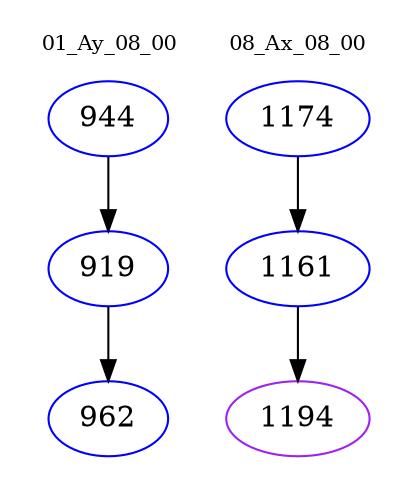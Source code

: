digraph{
subgraph cluster_0 {
color = white
label = "01_Ay_08_00";
fontsize=10;
T0_944 [label="944", color="blue"]
T0_944 -> T0_919 [color="black"]
T0_919 [label="919", color="blue"]
T0_919 -> T0_962 [color="black"]
T0_962 [label="962", color="blue"]
}
subgraph cluster_1 {
color = white
label = "08_Ax_08_00";
fontsize=10;
T1_1174 [label="1174", color="blue"]
T1_1174 -> T1_1161 [color="black"]
T1_1161 [label="1161", color="blue"]
T1_1161 -> T1_1194 [color="black"]
T1_1194 [label="1194", color="purple"]
}
}
